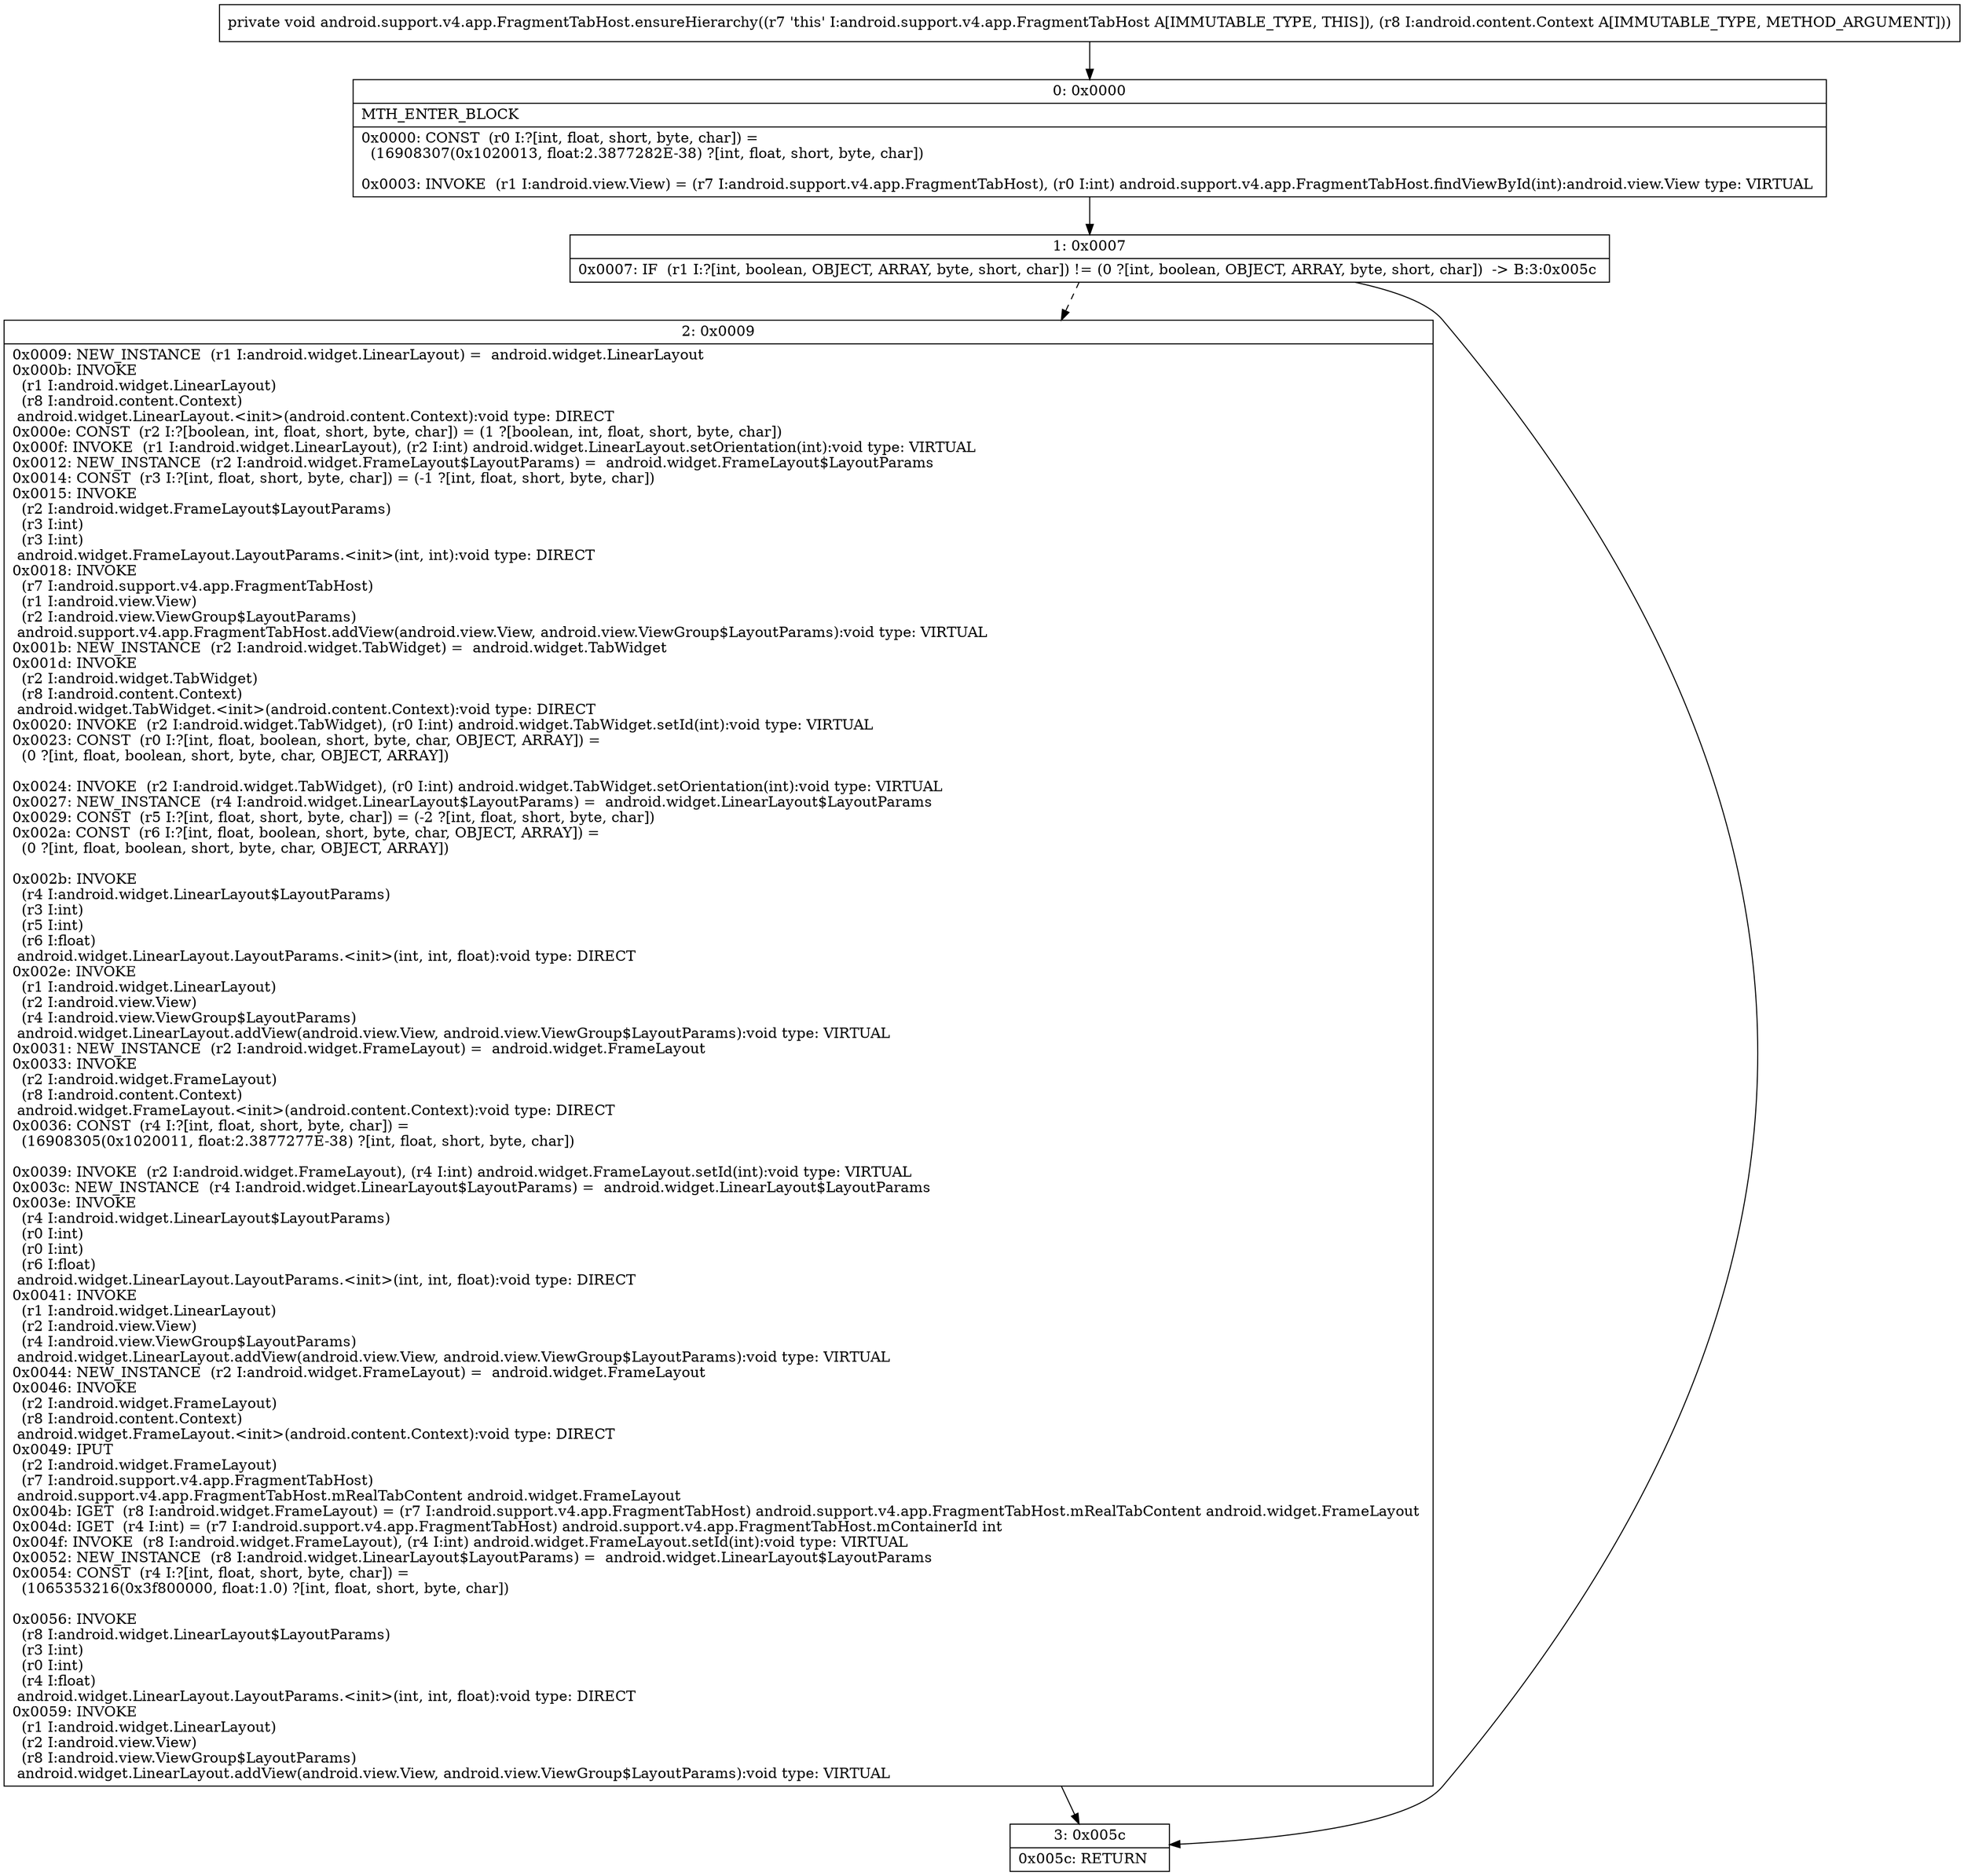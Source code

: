 digraph "CFG forandroid.support.v4.app.FragmentTabHost.ensureHierarchy(Landroid\/content\/Context;)V" {
Node_0 [shape=record,label="{0\:\ 0x0000|MTH_ENTER_BLOCK\l|0x0000: CONST  (r0 I:?[int, float, short, byte, char]) = \l  (16908307(0x1020013, float:2.3877282E\-38) ?[int, float, short, byte, char])\l \l0x0003: INVOKE  (r1 I:android.view.View) = (r7 I:android.support.v4.app.FragmentTabHost), (r0 I:int) android.support.v4.app.FragmentTabHost.findViewById(int):android.view.View type: VIRTUAL \l}"];
Node_1 [shape=record,label="{1\:\ 0x0007|0x0007: IF  (r1 I:?[int, boolean, OBJECT, ARRAY, byte, short, char]) != (0 ?[int, boolean, OBJECT, ARRAY, byte, short, char])  \-\> B:3:0x005c \l}"];
Node_2 [shape=record,label="{2\:\ 0x0009|0x0009: NEW_INSTANCE  (r1 I:android.widget.LinearLayout) =  android.widget.LinearLayout \l0x000b: INVOKE  \l  (r1 I:android.widget.LinearLayout)\l  (r8 I:android.content.Context)\l android.widget.LinearLayout.\<init\>(android.content.Context):void type: DIRECT \l0x000e: CONST  (r2 I:?[boolean, int, float, short, byte, char]) = (1 ?[boolean, int, float, short, byte, char]) \l0x000f: INVOKE  (r1 I:android.widget.LinearLayout), (r2 I:int) android.widget.LinearLayout.setOrientation(int):void type: VIRTUAL \l0x0012: NEW_INSTANCE  (r2 I:android.widget.FrameLayout$LayoutParams) =  android.widget.FrameLayout$LayoutParams \l0x0014: CONST  (r3 I:?[int, float, short, byte, char]) = (\-1 ?[int, float, short, byte, char]) \l0x0015: INVOKE  \l  (r2 I:android.widget.FrameLayout$LayoutParams)\l  (r3 I:int)\l  (r3 I:int)\l android.widget.FrameLayout.LayoutParams.\<init\>(int, int):void type: DIRECT \l0x0018: INVOKE  \l  (r7 I:android.support.v4.app.FragmentTabHost)\l  (r1 I:android.view.View)\l  (r2 I:android.view.ViewGroup$LayoutParams)\l android.support.v4.app.FragmentTabHost.addView(android.view.View, android.view.ViewGroup$LayoutParams):void type: VIRTUAL \l0x001b: NEW_INSTANCE  (r2 I:android.widget.TabWidget) =  android.widget.TabWidget \l0x001d: INVOKE  \l  (r2 I:android.widget.TabWidget)\l  (r8 I:android.content.Context)\l android.widget.TabWidget.\<init\>(android.content.Context):void type: DIRECT \l0x0020: INVOKE  (r2 I:android.widget.TabWidget), (r0 I:int) android.widget.TabWidget.setId(int):void type: VIRTUAL \l0x0023: CONST  (r0 I:?[int, float, boolean, short, byte, char, OBJECT, ARRAY]) = \l  (0 ?[int, float, boolean, short, byte, char, OBJECT, ARRAY])\l \l0x0024: INVOKE  (r2 I:android.widget.TabWidget), (r0 I:int) android.widget.TabWidget.setOrientation(int):void type: VIRTUAL \l0x0027: NEW_INSTANCE  (r4 I:android.widget.LinearLayout$LayoutParams) =  android.widget.LinearLayout$LayoutParams \l0x0029: CONST  (r5 I:?[int, float, short, byte, char]) = (\-2 ?[int, float, short, byte, char]) \l0x002a: CONST  (r6 I:?[int, float, boolean, short, byte, char, OBJECT, ARRAY]) = \l  (0 ?[int, float, boolean, short, byte, char, OBJECT, ARRAY])\l \l0x002b: INVOKE  \l  (r4 I:android.widget.LinearLayout$LayoutParams)\l  (r3 I:int)\l  (r5 I:int)\l  (r6 I:float)\l android.widget.LinearLayout.LayoutParams.\<init\>(int, int, float):void type: DIRECT \l0x002e: INVOKE  \l  (r1 I:android.widget.LinearLayout)\l  (r2 I:android.view.View)\l  (r4 I:android.view.ViewGroup$LayoutParams)\l android.widget.LinearLayout.addView(android.view.View, android.view.ViewGroup$LayoutParams):void type: VIRTUAL \l0x0031: NEW_INSTANCE  (r2 I:android.widget.FrameLayout) =  android.widget.FrameLayout \l0x0033: INVOKE  \l  (r2 I:android.widget.FrameLayout)\l  (r8 I:android.content.Context)\l android.widget.FrameLayout.\<init\>(android.content.Context):void type: DIRECT \l0x0036: CONST  (r4 I:?[int, float, short, byte, char]) = \l  (16908305(0x1020011, float:2.3877277E\-38) ?[int, float, short, byte, char])\l \l0x0039: INVOKE  (r2 I:android.widget.FrameLayout), (r4 I:int) android.widget.FrameLayout.setId(int):void type: VIRTUAL \l0x003c: NEW_INSTANCE  (r4 I:android.widget.LinearLayout$LayoutParams) =  android.widget.LinearLayout$LayoutParams \l0x003e: INVOKE  \l  (r4 I:android.widget.LinearLayout$LayoutParams)\l  (r0 I:int)\l  (r0 I:int)\l  (r6 I:float)\l android.widget.LinearLayout.LayoutParams.\<init\>(int, int, float):void type: DIRECT \l0x0041: INVOKE  \l  (r1 I:android.widget.LinearLayout)\l  (r2 I:android.view.View)\l  (r4 I:android.view.ViewGroup$LayoutParams)\l android.widget.LinearLayout.addView(android.view.View, android.view.ViewGroup$LayoutParams):void type: VIRTUAL \l0x0044: NEW_INSTANCE  (r2 I:android.widget.FrameLayout) =  android.widget.FrameLayout \l0x0046: INVOKE  \l  (r2 I:android.widget.FrameLayout)\l  (r8 I:android.content.Context)\l android.widget.FrameLayout.\<init\>(android.content.Context):void type: DIRECT \l0x0049: IPUT  \l  (r2 I:android.widget.FrameLayout)\l  (r7 I:android.support.v4.app.FragmentTabHost)\l android.support.v4.app.FragmentTabHost.mRealTabContent android.widget.FrameLayout \l0x004b: IGET  (r8 I:android.widget.FrameLayout) = (r7 I:android.support.v4.app.FragmentTabHost) android.support.v4.app.FragmentTabHost.mRealTabContent android.widget.FrameLayout \l0x004d: IGET  (r4 I:int) = (r7 I:android.support.v4.app.FragmentTabHost) android.support.v4.app.FragmentTabHost.mContainerId int \l0x004f: INVOKE  (r8 I:android.widget.FrameLayout), (r4 I:int) android.widget.FrameLayout.setId(int):void type: VIRTUAL \l0x0052: NEW_INSTANCE  (r8 I:android.widget.LinearLayout$LayoutParams) =  android.widget.LinearLayout$LayoutParams \l0x0054: CONST  (r4 I:?[int, float, short, byte, char]) = \l  (1065353216(0x3f800000, float:1.0) ?[int, float, short, byte, char])\l \l0x0056: INVOKE  \l  (r8 I:android.widget.LinearLayout$LayoutParams)\l  (r3 I:int)\l  (r0 I:int)\l  (r4 I:float)\l android.widget.LinearLayout.LayoutParams.\<init\>(int, int, float):void type: DIRECT \l0x0059: INVOKE  \l  (r1 I:android.widget.LinearLayout)\l  (r2 I:android.view.View)\l  (r8 I:android.view.ViewGroup$LayoutParams)\l android.widget.LinearLayout.addView(android.view.View, android.view.ViewGroup$LayoutParams):void type: VIRTUAL \l}"];
Node_3 [shape=record,label="{3\:\ 0x005c|0x005c: RETURN   \l}"];
MethodNode[shape=record,label="{private void android.support.v4.app.FragmentTabHost.ensureHierarchy((r7 'this' I:android.support.v4.app.FragmentTabHost A[IMMUTABLE_TYPE, THIS]), (r8 I:android.content.Context A[IMMUTABLE_TYPE, METHOD_ARGUMENT])) }"];
MethodNode -> Node_0;
Node_0 -> Node_1;
Node_1 -> Node_2[style=dashed];
Node_1 -> Node_3;
Node_2 -> Node_3;
}


